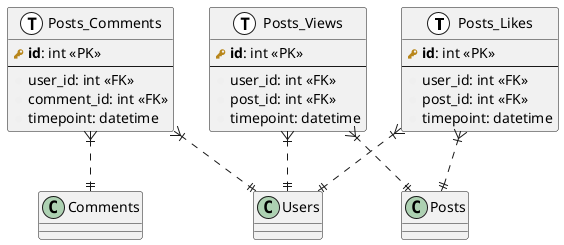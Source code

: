 @startuml

!define primary_key(x) <b><color:#b8861b><&key></color> x</b>
!define foreign_key(x) <color:#aaaaaa><&key></color> x
!define column(x) <color:#efefef><&media-record></color> x
!define table(x) entity x << (T, white) >>

table(Posts_Likes) {
    primary_key(id): int <<PK>>
    --
    column(user_id): int <<FK>>
    column(post_id): int <<FK>>
    column(timepoint): datetime
}

table(Posts_Comments) {
    primary_key(id): int <<PK>>
    --
    column(user_id): int <<FK>>
    column(comment_id): int <<FK>>
    column(timepoint): datetime
}

table(Posts_Views) {
    primary_key(id): int <<PK>>
    --
    column(user_id): int <<FK>>
    column(post_id): int <<FK>>
    column(timepoint): datetime
}

Posts_Likes }|..|| Users
Posts_Likes }|..|| Posts

Posts_Comments }|..|| Comments
Posts_Comments }|..|| Users

Posts_Views }|..|| Users
Posts_Views }|..|| Posts

/'table(Posts) {'/
/'  primary_key(id): int <<PK>>'/
/'  --'/
/'  column(title): string'/
/'  column(text): string'/
/'  column(user_id): int <<FK>>'/
/'  column(created_at): datetime'/
/'  column(updated_at): datetime'/
/'}'/

/'table(Comments) {'/
/'  primary_key(id): int <<PK>>'/
/'  --'/
/'  column(text): string'/
/'  column(post_id): int <<FK>>'/
/'  column(prev_comment_id): int <<FK>>, <<NULL>>'/
/'  column(created_at): datetime'/
/'  column(updated_at): datetime'/
/'}'/

/'table(Attachments) {'/
/'  primary_key(id): int <<PK>>'/
/'  --'/
/'  column(content): string'/
/'  column(created_at): datetime'/
/'  column(updated_at): datetime'/
/'}'/

/'table(Posts_Attachments) {'/
/'  primary_key("post_id, attachment_id"): int <<PK>>'/
/'  --'/
/'  column(post_id): int <<FK>>'/
/'  column(attachment_id): int <<FK>>'/
/'}'/

/'Posts_Attachments }|..|| Posts'/
/'Posts_Attachments }|..|| Attachments'/
/'Posts }|..|| Users'/
/'Comments }|..|| Posts'/
/'Comments }|..|| Comments'/

@enduml
